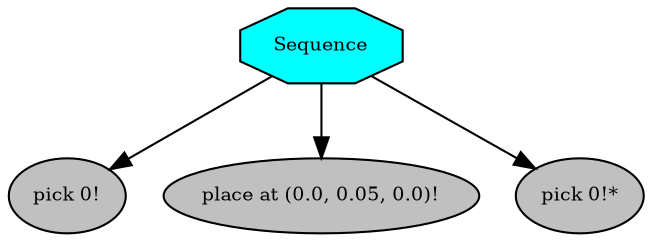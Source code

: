 digraph pastafarianism {
ordering=out;
graph [fontname="times-roman"];
node [fontname="times-roman"];
edge [fontname="times-roman"];
Sequence [fillcolor=cyan, fontcolor=black, fontsize=9, label=Sequence, shape=octagon, style=filled];
"pick 0!" [fillcolor=gray, fontcolor=black, fontsize=9, label="pick 0!", shape=ellipse, style=filled];
Sequence -> "pick 0!";
"place at (0.0, 0.05, 0.0)!" [fillcolor=gray, fontcolor=black, fontsize=9, label="place at (0.0, 0.05, 0.0)!", shape=ellipse, style=filled];
Sequence -> "place at (0.0, 0.05, 0.0)!";
"pick 0!*" [fillcolor=gray, fontcolor=black, fontsize=9, label="pick 0!*", shape=ellipse, style=filled];
Sequence -> "pick 0!*";
}
